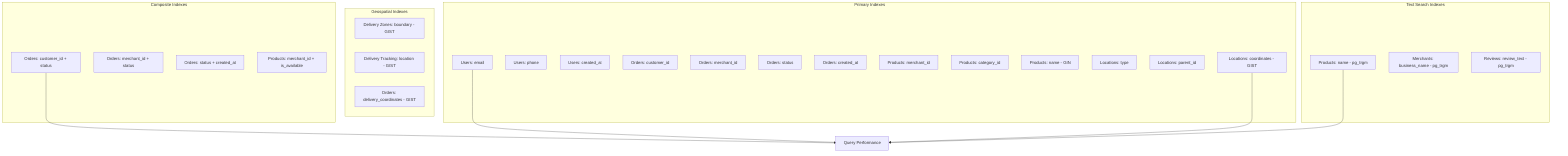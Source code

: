 graph TB
    subgraph "Primary Indexes"
        USER_EMAIL[Users: email]
        USER_PHONE[Users: phone]
        USER_CREATED[Users: created_at]
        
        ORDER_CUSTOMER[Orders: customer_id]
        ORDER_MERCHANT[Orders: merchant_id]
        ORDER_STATUS[Orders: status]
        ORDER_CREATED[Orders: created_at]
        
        PRODUCT_MERCHANT[Products: merchant_id]
        PRODUCT_CATEGORY[Products: category_id]
        PRODUCT_NAME[Products: name - GIN]
        
        LOCATION_TYPE[Locations: type]
        LOCATION_PARENT[Locations: parent_id]
        LOCATION_COORDS[Locations: coordinates - GIST]
    end
    
    subgraph "Composite Indexes"
        ORDER_CUSTOMER_STATUS[Orders: customer_id + status]
        ORDER_MERCHANT_STATUS[Orders: merchant_id + status]
        ORDER_STATUS_CREATED[Orders: status + created_at]
        PRODUCT_MERCHANT_AVAILABLE[Products: merchant_id + is_available]
    end
    
    subgraph "Geospatial Indexes"
        DELIVERY_ZONES_BOUNDARY[Delivery Zones: boundary - GIST]
        DELIVERY_TRACKING_LOCATION[Delivery Tracking: location - GIST]
        ORDERS_DELIVERY_COORDS[Orders: delivery_coordinates - GIST]
    end
    
    subgraph "Text Search Indexes"
        PRODUCTS_NAME_TRGM[Products: name - pg_trgm]
        MERCHANTS_NAME_TRGM[Merchants: business_name - pg_trgm]
        REVIEWS_TEXT_TRGM[Reviews: review_text - pg_trgm]
    end
    
    USER_EMAIL --> QUERY_PERF[Query Performance]
    ORDER_CUSTOMER_STATUS --> QUERY_PERF
    LOCATION_COORDS --> QUERY_PERF
    PRODUCTS_NAME_TRGM --> QUERY_PERF